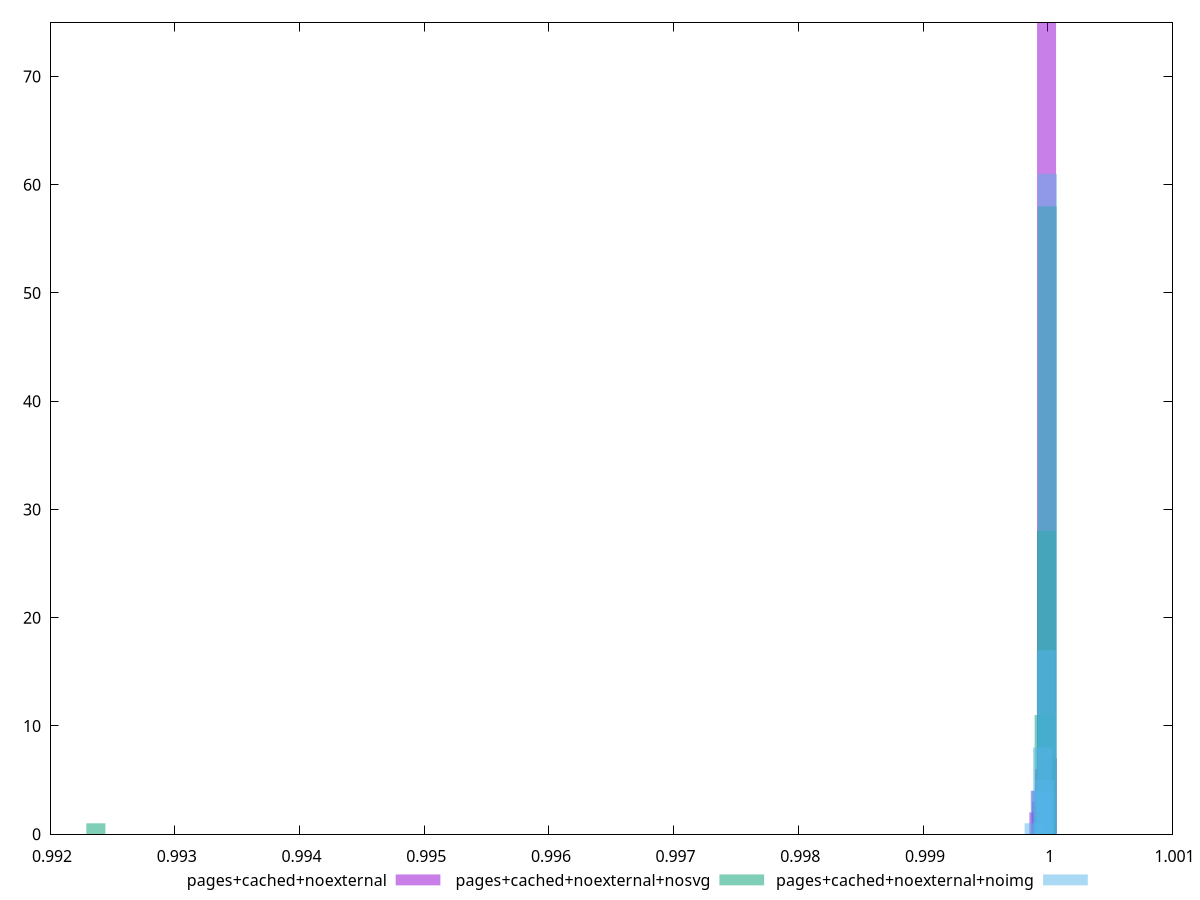 $_pagesCachedNoexternal <<EOF
0.9999825501267164 3
0.999990204089243 75
0.9999748961641899 6
0.9999978580517694 7
0.9999442803140839 4
0.9999289723890308 2
0.9999519342766103 3
EOF
$_pagesCachedNoexternalNosvg <<EOF
0.9999901369294211 28
0.9999949949765491 58
0.9923678609855308 1
0.9999707047409089 11
0.9999658466937809 1
0.999980420835165 1
EOF
$_pagesCachedNoexternalNoimg <<EOF
0.999987697870702 17
0.9999682715808218 4
0.999997411015642 61
0.9999585584358817 8
0.9999391321460016 4
0.9999779847257618 5
0.9998905664213011 1
EOF
set key outside below
set terminal pngcairo
set output "report_00004_2020-11-02T20-21-41.718Z/max-potential-fid/max-potential-fid_pages+cached+noexternal_pages+cached+noexternal+nosvg_pages+cached+noexternal+noimg+hist.png"
set boxwidth 0.00015259994132477362
set style fill transparent solid 0.5 noborder
set yrange [0:75]
plot $_pagesCachedNoexternal title "pages+cached+noexternal" with boxes ,$_pagesCachedNoexternalNosvg title "pages+cached+noexternal+nosvg" with boxes ,$_pagesCachedNoexternalNoimg title "pages+cached+noexternal+noimg" with boxes ,